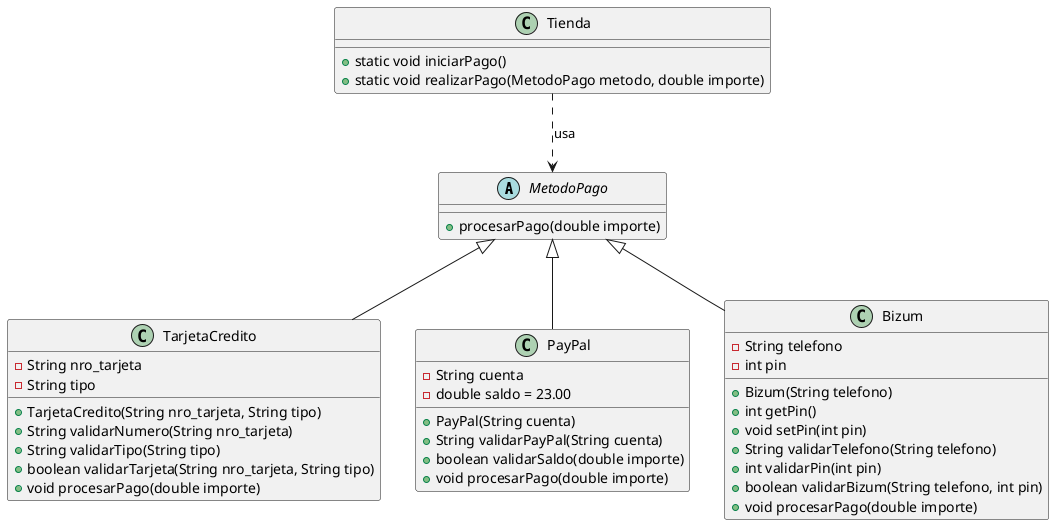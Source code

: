 @startuml

abstract class MetodoPago {
    +procesarPago(double importe)
}

class TarjetaCredito {
    - String nro_tarjeta
    - String tipo
    + TarjetaCredito(String nro_tarjeta, String tipo)
    + String validarNumero(String nro_tarjeta)
    + String validarTipo(String tipo)
    + boolean validarTarjeta(String nro_tarjeta, String tipo)
    + void procesarPago(double importe)
}

class PayPal {
    - String cuenta
    - double saldo = 23.00
    + PayPal(String cuenta)
    + String validarPayPal(String cuenta)
    + boolean validarSaldo(double importe)
    + void procesarPago(double importe)
}

class Bizum {
    - String telefono
    - int pin
    + Bizum(String telefono)
    + int getPin()
    + void setPin(int pin)
    + String validarTelefono(String telefono)
    + int validarPin(int pin)
    + boolean validarBizum(String telefono, int pin)
    + void procesarPago(double importe)
}

class Tienda {
    + static void iniciarPago()
    + static void realizarPago(MetodoPago metodo, double importe)
}

MetodoPago <|-- TarjetaCredito
MetodoPago <|-- PayPal
MetodoPago <|-- Bizum
Tienda ..> MetodoPago : "usa"

@enduml